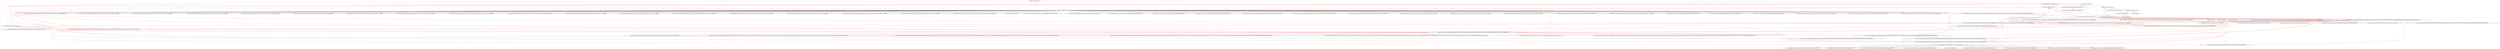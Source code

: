 strict digraph G {
ratio=compress;
"http://cdn.optimizely.com/js/177031030.js" -> "http://www.weather.com/---226:277";
"http://www.weather.com/sites/acquia-prod/files/advagg_js/js__9MbgYh_eU83wGTi6_3K11QEKiUPK1cMaZq_AJgRPc8w__EyHAh1hUCsNRzYMjZHT1L2rBCxPpAPAHT3UBJ191S-I__PZB1IfU4sb6SipDrbCSKW0ivtyz3wMQLlR9HRfudjrU.js" -> "http://www.weather.com/---226:277";
"http://www.weather.com/sites/acquia-prod/files/advagg_js/js__6Polpvu7ZTuiMOYsOJh4Ea7KW5pF_Rd2vFeky-zFYEk__kp35UCuTcyqrzHl-wNQhmA-o6OhcXRMLaR-PqHhZpO4__PZB1IfU4sb6SipDrbCSKW0ivtyz3wMQLlR9HRfudjrU.js" -> "http://www.weather.com/---226:277";
"http://www.weather.com/sites/acquia-prod/files/advagg_js/js__BqWvcHgbGhUILiCQNuPHXvJOwqaMlfVU6y0ftQ2caW8__8H8nV1oQC47HBy2xhwv1qHw8hY-5u9GpYPm92EOpPkQ__PZB1IfU4sb6SipDrbCSKW0ivtyz3wMQLlR9HRfudjrU.js" -> "http://www.weather.com/sites/acquia-prod/files/advagg_js/js__6Polpvu7ZTuiMOYsOJh4Ea7KW5pF_Rd2vFeky-zFYEk__kp35UCuTcyqrzHl-wNQhmA-o6OhcXRMLaR-PqHhZpO4__PZB1IfU4sb6SipDrbCSKW0ivtyz3wMQLlR9HRfudjrU.js";
"http://www.weather.com/sites/acquia-prod/files/advagg_js/js__EDiTHeZs70c6RSvteJs1sLpYCQRBBlN28J2mntrlq44__kxyaVurg4Fp2Y4ipa5KRHx-sbCI1h59zWOXGoFs8x4g__PZB1IfU4sb6SipDrbCSKW0ivtyz3wMQLlR9HRfudjrU.js" -> "http://www.weather.com/sites/acquia-prod/files/advagg_js/js__6Polpvu7ZTuiMOYsOJh4Ea7KW5pF_Rd2vFeky-zFYEk__kp35UCuTcyqrzHl-wNQhmA-o6OhcXRMLaR-PqHhZpO4__PZB1IfU4sb6SipDrbCSKW0ivtyz3wMQLlR9HRfudjrU.js";
"http://www.weather.com/sites/acquia-prod/files/advagg_js/js__EDiTHeZs70c6RSvteJs1sLpYCQRBBlN28J2mntrlq44__kxyaVurg4Fp2Y4ipa5KRHx-sbCI1h59zWOXGoFs8x4g__PZB1IfU4sb6SipDrbCSKW0ivtyz3wMQLlR9HRfudjrU.js" -> "http://www.weather.com/---226:277";
"http://www.weather.com/sites/acquia-prod/files/advagg_js/js__9MbgYh_eU83wGTi6_3K11QEKiUPK1cMaZq_AJgRPc8w__EyHAh1hUCsNRzYMjZHT1L2rBCxPpAPAHT3UBJ191S-I__PZB1IfU4sb6SipDrbCSKW0ivtyz3wMQLlR9HRfudjrU.js" -> "http://www.weather.com/sites/acquia-prod/files/advagg_js/js__BqWvcHgbGhUILiCQNuPHXvJOwqaMlfVU6y0ftQ2caW8__8H8nV1oQC47HBy2xhwv1qHw8hY-5u9GpYPm92EOpPkQ__PZB1IfU4sb6SipDrbCSKW0ivtyz3wMQLlR9HRfudjrU.js";
"http://www.weather.com/sites/acquia-prod/files/advagg_js/js__9MbgYh_eU83wGTi6_3K11QEKiUPK1cMaZq_AJgRPc8w__EyHAh1hUCsNRzYMjZHT1L2rBCxPpAPAHT3UBJ191S-I__PZB1IfU4sb6SipDrbCSKW0ivtyz3wMQLlR9HRfudjrU.js" -> "http://www.weather.com/sites/acquia-prod/files/advagg_js/js__EDiTHeZs70c6RSvteJs1sLpYCQRBBlN28J2mntrlq44__kxyaVurg4Fp2Y4ipa5KRHx-sbCI1h59zWOXGoFs8x4g__PZB1IfU4sb6SipDrbCSKW0ivtyz3wMQLlR9HRfudjrU.js";
"http://www.weather.com/sites/acquia-prod/files/advagg_js/js__9MbgYh_eU83wGTi6_3K11QEKiUPK1cMaZq_AJgRPc8w__EyHAh1hUCsNRzYMjZHT1L2rBCxPpAPAHT3UBJ191S-I__PZB1IfU4sb6SipDrbCSKW0ivtyz3wMQLlR9HRfudjrU.js" -> "http://www.weather.com/sites/acquia-prod/files/advagg_js/js__6Polpvu7ZTuiMOYsOJh4Ea7KW5pF_Rd2vFeky-zFYEk__kp35UCuTcyqrzHl-wNQhmA-o6OhcXRMLaR-PqHhZpO4__PZB1IfU4sb6SipDrbCSKW0ivtyz3wMQLlR9HRfudjrU.js";
"http://www.weather.com/sites/acquia-prod/files/advagg_js/js__9MbgYh_eU83wGTi6_3K11QEKiUPK1cMaZq_AJgRPc8w__EyHAh1hUCsNRzYMjZHT1L2rBCxPpAPAHT3UBJ191S-I__PZB1IfU4sb6SipDrbCSKW0ivtyz3wMQLlR9HRfudjrU.js" -> "http://www.weather.com/sites/acquia-prod/files/advagg_js/js__3hNWr-SnIKSHoSn2VnMz2JjjKcatfEtbKk2C-Z6SxBk__Vx_DMCjzSIf1VcNyt85UF49B1wuNrHBQjeWe7AOORMw__PZB1IfU4sb6SipDrbCSKW0ivtyz3wMQLlR9HRfudjrU.js";
"http://www.weather.com/---22:23" -> "http://tags.crwdcntrl.net/c/2215/cc.js?ns=_cc2215";
"http://www.weather.com/---278:end" -> "http://www.weather.com/sites/acquia-prod/files/advagg_css/css__SlEE9By-F-Ll9ijIrQb0JBI7fm_xgRwInsuZzwkHCYM__QcE9Gcua9suc_JLh-iX5cPilFSCsfedzp_1t2XdHXh8__PZB1IfU4sb6SipDrbCSKW0ivtyz3wMQLlR9HRfudjrU.css";
"http://www.weather.com/---210:225" -> "http://www.weather.com/sites/acquia-prod/files/advagg_js/js__BqWvcHgbGhUILiCQNuPHXvJOwqaMlfVU6y0ftQ2caW8__8H8nV1oQC47HBy2xhwv1qHw8hY-5u9GpYPm92EOpPkQ__PZB1IfU4sb6SipDrbCSKW0ivtyz3wMQLlR9HRfudjrU.js";
"http://www.weather.com/---278:end" -> "http://www.weather.com/sites/acquia-prod/files/advagg_js/js__4cvVkGS-qKHMHKnfpdLc3bloMlLenOrgGk2xOZQF4ko__PW80PT4NujttunqiYhCTJg0ruZF3nwpwkQX5C_fCGps__PZB1IfU4sb6SipDrbCSKW0ivtyz3wMQLlR9HRfudjrU.js";
"http://www.weather.com/---278:end" -> "http://www.weather.com/sites/acquia-prod/files/advagg_js/js__RnFGPLzjyopdjvtSLWOeqfSqsN3L_0C8BkObZYQaJpc__qLl6I6z81yNsQrvA-3ZOyI1BXJXN6CQEfQN2ZHlLoV8__PZB1IfU4sb6SipDrbCSKW0ivtyz3wMQLlR9HRfudjrU.js";
"http://www.weather.com/---278:end" -> "http://s.w-x.co/TWC_logo_100x100.gif";
"http://www.weather.com/---278:end" -> "http://www.weather.com/sites/acquia-prod/files/advagg_js/js__7hqlQPq8QebzjJ7QT0rEaqjEhij8qEev7-yGp3ytyoU__6qE86D87hkiz0MKkFOgmbSWyLBwOb2ydyZ3oZ6RFWNE__PZB1IfU4sb6SipDrbCSKW0ivtyz3wMQLlR9HRfudjrU.js";
"http://www.weather.com/---278:end" -> "http://www.weather.com/sites/acquia-prod/files/advagg_js/js__B7KPQSFdwmpub0dvhRbxLzVLR-Nhw0JbqNx7araT4Jg__QeHR0PpKAOzc29LcCMeQxjHS0TpW-Yc79KevBfaOjHw__PZB1IfU4sb6SipDrbCSKW0ivtyz3wMQLlR9HRfudjrU.js";
"http://www.weather.com/---278:end" -> "http://www.weather.com/sites/acquia-prod/files/advagg_js/js__yTgRAo94UBDEJF1JwyQOi21VYY9vX1funy5RHd2dle0__bGF7tNM9cS8QaVyPOtuoapKs0ZtJWVQkYIWcwozBkfk__PZB1IfU4sb6SipDrbCSKW0ivtyz3wMQLlR9HRfudjrU.js";
"http://www.weather.com/---278:end" -> "http://www.weather.com/sites/acquia-prod/files/advagg_js/js__GoI5CgwYaGhPz7c1qF6DCPGkQRDZrhbl4oG6vERkoPs__CSFAuXyOHvKGS7FEWjrxn7tFx_JmfmThGoYN8kSczmg__PZB1IfU4sb6SipDrbCSKW0ivtyz3wMQLlR9HRfudjrU.js";
"http://www.weather.com/sites/acquia-prod/files/advagg_js/js__EDiTHeZs70c6RSvteJs1sLpYCQRBBlN28J2mntrlq44__kxyaVurg4Fp2Y4ipa5KRHx-sbCI1h59zWOXGoFs8x4g__PZB1IfU4sb6SipDrbCSKW0ivtyz3wMQLlR9HRfudjrU.js" -> "http://rtax.criteo.com/delivery/rta/rta.js?netId=2305&cookieName=cto_weather&rnd=199508876&varName=crtg_content";
"http://www.weather.com/sites/acquia-prod/files/advagg_js/js__9MbgYh_eU83wGTi6_3K11QEKiUPK1cMaZq_AJgRPc8w__EyHAh1hUCsNRzYMjZHT1L2rBCxPpAPAHT3UBJ191S-I__PZB1IfU4sb6SipDrbCSKW0ivtyz3wMQLlR9HRfudjrU.js" -> "http://triggers1.wfxtriggers.com/js/?resp_type=kv&_=1436792506891";
"http://www.weather.com/sites/acquia-prod/files/advagg_js/js__9MbgYh_eU83wGTi6_3K11QEKiUPK1cMaZq_AJgRPc8w__EyHAh1hUCsNRzYMjZHT1L2rBCxPpAPAHT3UBJ191S-I__PZB1IfU4sb6SipDrbCSKW0ivtyz3wMQLlR9HRfudjrU.js" -> "http://ad.crwdcntrl.net/5/c=2215/pe=y/callback=jQuery18308822791769634932_1436792506793";
"http://c.amazon-adsystem.com/aax2/amzn_ads.js" -> "http://aax.amazon-adsystem.com/e/dtb/bid?src=1004&u=http%3A%2F%2Fwww.weather.com%2F&cb=132431&t=2000";
"http://www.weather.com/sites/acquia-prod/files/advagg_js/js__9MbgYh_eU83wGTi6_3K11QEKiUPK1cMaZq_AJgRPc8w__EyHAh1hUCsNRzYMjZHT1L2rBCxPpAPAHT3UBJ191S-I__PZB1IfU4sb6SipDrbCSKW0ivtyz3wMQLlR9HRfudjrU.js" -> "http://gip.imwx.com/wxdata/gip/get.js?cb=jQuery18308822791769634932_1436792506794";
"http://www.weather.com/sites/acquia-prod/files/advagg_js/js__9MbgYh_eU83wGTi6_3K11QEKiUPK1cMaZq_AJgRPc8w__EyHAh1hUCsNRzYMjZHT1L2rBCxPpAPAHT3UBJ191S-I__PZB1IfU4sb6SipDrbCSKW0ivtyz3wMQLlR9HRfudjrU.js" -> "http://ajax.googleapis.com/ajax/libs/webfont/1/webfont.js?_=1436792506917";
"http://www.weather.com/---278:end" -> "http://www.weather.com/sites/acquia-prod/files/advagg_css/css__SlEE9By-F-Ll9ijIrQb0JBI7fm_xgRwInsuZzwkHCYM__QcE9Gcua9suc_JLh-iX5cPilFSCsfedzp_1t2XdHXh8__PZB1IfU4sb6SipDrbCSKW0ivtyz3wMQLlR9HRfudjrU.css";
"http://www.weather.com/---278:end" -> "http://www.weather.com/sites/all/themes/radix/icons/wx-iconfont-global/fonts/wx-iconfont-global.woff?3";
"http://ajax.googleapis.com/ajax/libs/webfont/1/webfont.js?_=1436792506917" -> "http://fonts.googleapis.com/css?family=Open+Sans:400italic,400,300,600,700,800&subset=latin";
"http://ajax.googleapis.com/ajax/libs/webfont/1/webfont.js?_=1436792506917" -> "http://fonts.googleapis.com/css?family=Roboto+Condensed:700&subset=latin";
"http://ajax.googleapis.com/ajax/libs/webfont/1/webfont.js?_=1436792506917" -> "http://fonts.gstatic.com/s/opensans/v10/cJZKeOuBrn4kERxqtaUH3VtXRa8TVwTICgirnJhmVJw.woff2";
"http://ajax.googleapis.com/ajax/libs/webfont/1/webfont.js?_=1436792506917" -> "http://fonts.gstatic.com/s/opensans/v10/MTP_ySUJH_bn48VBG8sNSugdm0LZdjqr5-oayXSOefg.woff2";
"http://ajax.googleapis.com/ajax/libs/webfont/1/webfont.js?_=1436792506917" -> "http://s.w-x.co/sprite_foot_300x72.png";
"http://ajax.googleapis.com/ajax/libs/webfont/1/webfont.js?_=1436792506917" -> "http://fonts.gstatic.com/s/opensans/v10/k3k702ZOKiLJc3WVjuplzOgdm0LZdjqr5-oayXSOefg.woff2";
"http://ajax.googleapis.com/ajax/libs/webfont/1/webfont.js?_=1436792506917" -> "http://fonts.gstatic.com/s/opensans/v10/EInbV5DfGHOiMmvb1Xr-hugdm0LZdjqr5-oayXSOefg.woff2";
"http://ajax.googleapis.com/ajax/libs/webfont/1/webfont.js?_=1436792506917" -> "http://fonts.gstatic.com/s/opensans/v10/DXI1ORHCpsQm3Vp6mXoaTegdm0LZdjqr5-oayXSOefg.woff2";
"http://ajax.googleapis.com/ajax/libs/webfont/1/webfont.js?_=1436792506917" -> "http://fonts.gstatic.com/s/opensans/v10/xjAJXh38I15wypJXxuGMBo4P5ICox8Kq3LLUNMylGO4.woff2";
"http://www.weather.com/sites/acquia-prod/files/advagg_js/js__9MbgYh_eU83wGTi6_3K11QEKiUPK1cMaZq_AJgRPc8w__EyHAh1hUCsNRzYMjZHT1L2rBCxPpAPAHT3UBJ191S-I__PZB1IfU4sb6SipDrbCSKW0ivtyz3wMQLlR9HRfudjrU.js" -> "http://fonts.gstatic.com/s/robotocondensed/v13/b9QBgL0iMZfDSpmcXcE8nHm2hrkyco9jQ3NKMXpgOBg.woff2";
"http://www.weather.com/sites/acquia-prod/files/advagg_js/js__9MbgYh_eU83wGTi6_3K11QEKiUPK1cMaZq_AJgRPc8w__EyHAh1hUCsNRzYMjZHT1L2rBCxPpAPAHT3UBJ191S-I__PZB1IfU4sb6SipDrbCSKW0ivtyz3wMQLlR9HRfudjrU.js" -> "http://i.imwx.com/images/maps/truvu/map_specnewsdct-113_ltst_4namus_enus_1280x720.jpg";
"http://www.weather.com/---278:end" -> "http://fonts.gstatic.com/s/opensans/v10/k3k702ZOKiLJc3WVjuplzHhCUOGz7vYGh680lGh-uXM.woff";
"http://www.weather.com/---278:end" -> "http://fonts.gstatic.com/s/opensans/v10/MTP_ySUJH_bn48VBG8sNSnhCUOGz7vYGh680lGh-uXM.woff";
"http://www.weather.com/---278:end" -> "http://fonts.gstatic.com/s/opensans/v10/xjAJXh38I15wypJXxuGMBobN6UDyHWBl620a-IRfuBk.woff";
"http://www.weather.com/---278:end" -> "http://fonts.gstatic.com/s/robotocondensed/v13/b9QBgL0iMZfDSpmcXcE8nCSLrGe-fkSRw2DeVgOoWcQ.woff";
"http://www.weather.com/sites/acquia-prod/files/advagg_js/js__7hqlQPq8QebzjJ7QT0rEaqjEhij8qEev7-yGp3ytyoU__6qE86D87hkiz0MKkFOgmbSWyLBwOb2ydyZ3oZ6RFWNE__PZB1IfU4sb6SipDrbCSKW0ivtyz3wMQLlR9HRfudjrU.js" -> "http://dsx.weather.com/cms/a/(c7c64cc8-ab79-4a98-8b97-f9e802b5e3ad;6e1f47a5-edee-4fcc-8baf-14889faf8c67;c6eb58a8-d882-4d99-b473-9afe7ed510ce;2a38b52c-3809-4095-88b9-c2ba57fed8f6;a263fcd2-224b-4968-8371-bd28e674e644;d222ac30-e592-45a2-8eac-24785796aff1;a3533f5f-9315-48d5-9c58-dd6b8e7cc872;c71f5f4b-4f5d-4110-8cb1-40a3f7d11e43;b96960f8-7f36-4da3-b22b-63ab0a369652;331fe958-8bb9-4f3f-8c4e-90f5090edfc4)?api=7bb1c920-7027-4289-9c96-ae5e263980bc&jsonp=angular.callbacks._0";
"http://www.weather.com/sites/acquia-prod/files/advagg_js/js__7hqlQPq8QebzjJ7QT0rEaqjEhij8qEev7-yGp3ytyoU__6qE86D87hkiz0MKkFOgmbSWyLBwOb2ydyZ3oZ6RFWNE__PZB1IfU4sb6SipDrbCSKW0ivtyz3wMQLlR9HRfudjrU.js" -> "http://dsx.weather.com/cms/a/(c1799625-48d3-4167-bec4-617f4f62c54c;fa433503-fe0a-48c2-b34f-4d166fff851e;99cde1a0-a1a3-4816-9e0b-9ce10110750e;26c52d52-b2d5-4333-819a-561669051d9e;ee98a573-186e-42d6-952c-8ba78ed3f284;b14cfcf8-383f-49fb-8a50-95d80df558ef;fc4c05a4-cba3-43c2-814d-486a1fe999a1;da3b3659-b5e0-49ce-b516-306db81033a3;8e6677fe-0475-4657-8525-e780c4e7c7e7;39469304-aa3b-4d20-808e-2e326ab1e09a)?api=7bb1c920-7027-4289-9c96-ae5e263980bc&jsonp=angular.callbacks._1";
"http://www.weather.com/---278:end" -> "http://dsx.weather.com//util/image/v/0228sparta.JPG?v=at&w=160&h=90&api=7db9fe61-7414-47b5-9871-e17d87b8b6a0";
"http://www.weather.com/---278:end" -> "http://dsx.weather.com//util/image/w/SPARTA_SETUP2.jpg?v=at&w=160&h=90&api=7db9fe61-7414-47b5-9871-e17d87b8b6a0";
"http://www.weather.com/---278:end" -> "http://dsx.weather.com//util/image/v/0228thor_1.JPG?v=at&w=160&h=90&api=7db9fe61-7414-47b5-9871-e17d87b8b6a0";
"http://www.weather.com/---278:end" -> "http://dsx.weather.com//util/image/v/statue.jpg?v=at&w=160&h=90&api=7db9fe61-7414-47b5-9871-e17d87b8b6a0";
"http://www.weather.com/---278:end" -> "http://dsx.weather.com//util/image/w/dct_next_sat_prim.jpg?v=at&w=160&h=90&api=7db9fe61-7414-47b5-9871-e17d87b8b6a0";
"http://www.weather.com/---278:end" -> "http://dsx.weather.com//util/image/v/D-1224130.jpg?v=at&w=160&h=90&api=7db9fe61-7414-47b5-9871-e17d87b8b6a0";
"http://www.weather.com/---278:end" -> "http://dsx.weather.com//util/image/v/D-1222702.jpg?v=at&w=160&h=90&api=7db9fe61-7414-47b5-9871-e17d87b8b6a0";
"http://www.weather.com/---278:end" -> "http://dsx.weather.com//util/image/w/026twclakeeffectsnowday2_1.jpg?v=at&w=160&h=90&api=7db9fe61-7414-47b5-9871-e17d87b8b6a0";
"http://www.weather.com/---278:end" -> "http://fonts.gstatic.com/s/opensans/v10/DXI1ORHCpsQm3Vp6mXoaTXhCUOGz7vYGh680lGh-uXM.woff";
"http://www.weather.com/---278:end" -> "http://fonts.gstatic.com/s/opensans/v10/EInbV5DfGHOiMmvb1Xr-hnhCUOGz7vYGh680lGh-uXM.woff";
"http://www.weather.com/---278:end" -> "http://fonts.gstatic.com/s/opensans/v10/cJZKeOuBrn4kERxqtaUH3T8E0i7KZn-EPnyo3HZu7kw.woff";
"http://www.weather.com/foresee/foresee-trigger.js?v=1142014" -> "http://www.weather.com/foresee/foresee-surveydef.js?build=4";
"http://www.weather.com/---278:end" -> "http://dsx.weather.com/util/image/w/thor-graphic.jpg?v=at&w=320&h=180&api=7bb1c920-7027-4289-9c96-ae5e263980bc";
"http://www.weather.com/---278:end" -> "http://dsx.weather.com/util/image/w/Drmmmaaa.jpg?v=at&w=320&h=180&api=7bb1c920-7027-4289-9c96-ae5e263980bc";
"http://www.weather.com/---278:end" -> "http://dsx.weather.com/util/image/w/SlurpeeWavess.jpg?v=at&w=320&h=180&api=7bb1c920-7027-4289-9c96-ae5e263980bc";
"http://www.weather.com/---278:end" -> "http://dsx.weather.com/util/image/w/MoonVenusMars1.jpg?v=at&w=320&h=180&api=7bb1c920-7027-4289-9c96-ae5e263980bc";
"http://www.weather.com/---278:end" -> "http://dsx.weather.com/util/image/w/BestBeachBoom.jpg?v=at&w=320&h=180&api=7bb1c920-7027-4289-9c96-ae5e263980bc";
"http://www.weather.com/---278:end" -> "http://dsx.weather.com/util/image/w/RecordBoooks.jpg?v=at&w=320&h=180&api=7bb1c920-7027-4289-9c96-ae5e263980bc";
"http://www.weather.com/---278:end" -> "http://dsx.weather.com//util/image/w/AP599782393643_1.jpg?v=at&w=320&h=180&api=7db9fe61-7414-47b5-9871-e17d87b8b6a0";
"http://www.weather.com/---278:end" -> "http://dsx.weather.com/util/image/w/storm226.jpg?v=at&w=320&h=180&api=7bb1c920-7027-4289-9c96-ae5e263980bc";
"http://www.weather.com/---278:end" -> "http://dsx.weather.com/util/image/w/w15-idaho-falls.jpg?v=at&w=320&h=180&api=7bb1c920-7027-4289-9c96-ae5e263980bc";
"http://www.weather.com/---278:end" -> "http://dsx.weather.com//util/image/w/cle2.jpg?v=at&w=650&h=366&api=7db9fe61-7414-47b5-9871-e17d87b8b6a0";
"http://www.weather.com/---278:end" -> "http://dsx.weather.com/util/image/w/462664440_0.jpg?v=at&w=320&h=180&api=7bb1c920-7027-4289-9c96-ae5e263980bc";
"http://www.weather.com/---278:end" -> "http://dsx.weather.com/util/image/w/320x180_severe_alerts_map.jpg?v=at&w=320&h=180&api=7bb1c920-7027-4289-9c96-ae5e263980bc";
"http://www.weather.com/---278:end" -> "http://dsx.weather.com/util/image/w/320x180_interactive_map.jpg?v=at&w=320&h=180&api=7bb1c920-7027-4289-9c96-ae5e263980bc";
"http://www.weather.com/---278:end" -> "http://dsx.weather.com//util/image/w/SPARTA_SETUP2.jpg?v=at&w=320&h=180&api=7db9fe61-7414-47b5-9871-e17d87b8b6a0";
"http://www.weather.com/---278:end" -> "http://dsx.weather.com//util/image/w/coldsetup.png?v=at&w=320&h=180&api=7db9fe61-7414-47b5-9871-e17d87b8b6a0";
"http://www.weather.com/---278:end" -> "http://dsx.weather.com//util/image/w/treehotel_mirrorcube1_0.jpg?v=at&w=485&h=273&api=7db9fe61-7414-47b5-9871-e17d87b8b6a0";
"http://www.weather.com/---278:end" -> "http://dsx.weather.com//util/image/w/044twcchrisburkard_2.jpg?v=at&w=320&h=180&api=7db9fe61-7414-47b5-9871-e17d87b8b6a0";
"http://www.weather.com/---278:end" -> "http://dsx.weather.com//util/image/w/25ewg-foods-2015.JPG?v=at&w=320&h=180&api=7db9fe61-7414-47b5-9871-e17d87b8b6a0";
"http://www.weather.com/---278:end" -> "http://dsx.weather.com//util/image/w/026twclakeeffectsnowday2_1.jpg?v=at&w=320&h=180&api=7db9fe61-7414-47b5-9871-e17d87b8b6a0";
"http://www.weather.com/---278:end" -> "http://dsx.weather.com//util/image/w/KuaBay_0.jpg?v=at&w=320&h=180&api=7db9fe61-7414-47b5-9871-e17d87b8b6a0";
"http://www.weather.com/---278:end" -> "http://dsx.weather.com/util/image/w/006twcchrisburkard_1.jpg?v=at&w=320&h=180&api=7bb1c920-7027-4289-9c96-ae5e263980bc";
"http://www.weather.com/---0:8" -> "http://www.weather.com/---9:21"[color=red];
"http://www.weather.com/---9:21" -> "http://www.weather.com/---22:23"[color=red];
"http://www.weather.com/---22:23" -> "http://www.weather.com/---24:200"[color=red];
"http://www.weather.com/---24:200" -> "http://www.weather.com/---201:209"[color=red];
"http://www.weather.com/---201:209" -> "http://www.weather.com/---210:225"[color=red];
"http://www.weather.com/---210:225" -> "http://www.weather.com/---226:277"[color=red];
"http://www.weather.com/---226:277" -> "http://www.weather.com/---278:end"[color=red];
"http://www.weather.com/---22:23" -> "http://www.weather.com/apple-touch-icon.png"[color=red];
"http://tags.crwdcntrl.net/c/2215/cc.js?ns=_cc2215" -> "http://www.weather.com/sites/acquia-prod/files/advagg_js/js__9MbgYh_eU83wGTi6_3K11QEKiUPK1cMaZq_AJgRPc8w__EyHAh1hUCsNRzYMjZHT1L2rBCxPpAPAHT3UBJ191S-I__PZB1IfU4sb6SipDrbCSKW0ivtyz3wMQLlR9HRfudjrU.js"[color=red];
"http://www.weather.com/---24:200" -> "http://m.weather.com/"[color=red];
"http://www.weather.com/---201:209" -> "http://www.weather.com"[color=red];
"http://www.weather.com/---210:225" -> "http://uk.weather.com"[color=red];
"http://www.weather.com/---210:225" -> "http://in.weather.com"[color=red];
"http://www.weather.com/---210:225" -> "http://espanol.weather.com"[color=red];
"http://www.weather.com/---210:225" -> "http://www.weather.com/sites/acquia-prod/files/advagg_css/css__b2ApNmzhoeYbI6tt4TiacrnsEo6pOjMsuaFYyqoAiks__s3gktIkVtCBJsEaDEWrnNkZ_o-e6dWqFjlwLsGgM-xQ__PZB1IfU4sb6SipDrbCSKW0ivtyz3wMQLlR9HRfudjrU.css"[color=red];
"http://www.weather.com/sites/acquia-prod/files/advagg_css/css__b2ApNmzhoeYbI6tt4TiacrnsEo6pOjMsuaFYyqoAiks__s3gktIkVtCBJsEaDEWrnNkZ_o-e6dWqFjlwLsGgM-xQ__PZB1IfU4sb6SipDrbCSKW0ivtyz3wMQLlR9HRfudjrU.css" -> "http://www.weather.com/---210:225"[color=red];
"http://www.weather.com/---210:225" -> "http://www.weather.com/sites/acquia-prod/files/advagg_css/css__yPB3eKrT_JwrT1HLlN4rABQ86JyfdbWRlYnzV9D7yDs__FDH0S9kAP8Ah9VZK9tLdsgBieWmHWqpsDcLrPEG68J0__PZB1IfU4sb6SipDrbCSKW0ivtyz3wMQLlR9HRfudjrU.css"[color=red];
"http://www.weather.com/sites/acquia-prod/files/advagg_css/css__yPB3eKrT_JwrT1HLlN4rABQ86JyfdbWRlYnzV9D7yDs__FDH0S9kAP8Ah9VZK9tLdsgBieWmHWqpsDcLrPEG68J0__PZB1IfU4sb6SipDrbCSKW0ivtyz3wMQLlR9HRfudjrU.css" -> "http://www.weather.com/---210:225"[color=red];
"http://www.weather.com/---210:225" -> "http://www.weather.com/sites/acquia-prod/files/advagg_css/css__XpSlUMnTHo-OnbwOhjQQKzzM29k7lcoAYdcRQkchYGA__cfd8-4OPa-oygOmKX6yK2yk5mA8MSOgDgad-Mav6us4__PZB1IfU4sb6SipDrbCSKW0ivtyz3wMQLlR9HRfudjrU.css"[color=red];
"http://www.weather.com/sites/acquia-prod/files/advagg_css/css__XpSlUMnTHo-OnbwOhjQQKzzM29k7lcoAYdcRQkchYGA__cfd8-4OPa-oygOmKX6yK2yk5mA8MSOgDgad-Mav6us4__PZB1IfU4sb6SipDrbCSKW0ivtyz3wMQLlR9HRfudjrU.css" -> "http://www.weather.com/---210:225"[color=red];
"http://www.weather.com/---278:end" -> "http://www.weather.com/sites/acquia-prod/files/advagg_css/css__SlEE9By-F-Ll9ijIrQb0JBI7fm_xgRwInsuZzwkHCYM__QcE9Gcua9suc_JLh-iX5cPilFSCsfedzp_1t2XdHXh8__PZB1IfU4sb6SipDrbCSKW0ivtyz3wMQLlR9HRfudjrU.css"[color=red];
"http://www.weather.com/sites/acquia-prod/files/advagg_css/css__SlEE9By-F-Ll9ijIrQb0JBI7fm_xgRwInsuZzwkHCYM__QcE9Gcua9suc_JLh-iX5cPilFSCsfedzp_1t2XdHXh8__PZB1IfU4sb6SipDrbCSKW0ivtyz3wMQLlR9HRfudjrU.css" -> "http://www.weather.com/---210:225"[color=red];
"http://www.weather.com/---210:225" -> "http://www.weather.com/sites/acquia-prod/files/advagg_js/js__9MbgYh_eU83wGTi6_3K11QEKiUPK1cMaZq_AJgRPc8w__EyHAh1hUCsNRzYMjZHT1L2rBCxPpAPAHT3UBJ191S-I__PZB1IfU4sb6SipDrbCSKW0ivtyz3wMQLlR9HRfudjrU.js"[color=red];
"http://www.weather.com/sites/acquia-prod/files/advagg_js/js__9MbgYh_eU83wGTi6_3K11QEKiUPK1cMaZq_AJgRPc8w__EyHAh1hUCsNRzYMjZHT1L2rBCxPpAPAHT3UBJ191S-I__PZB1IfU4sb6SipDrbCSKW0ivtyz3wMQLlR9HRfudjrU.js" -> "http://cdn.optimizely.com/js/177031030.js"[color=red];
"http://www.weather.com/sites/acquia-prod/files/advagg_js/js__9MbgYh_eU83wGTi6_3K11QEKiUPK1cMaZq_AJgRPc8w__EyHAh1hUCsNRzYMjZHT1L2rBCxPpAPAHT3UBJ191S-I__PZB1IfU4sb6SipDrbCSKW0ivtyz3wMQLlR9HRfudjrU.js" -> "http://www.weather.com/sites/acquia-prod/files/advagg_js/js__EDiTHeZs70c6RSvteJs1sLpYCQRBBlN28J2mntrlq44__kxyaVurg4Fp2Y4ipa5KRHx-sbCI1h59zWOXGoFs8x4g__PZB1IfU4sb6SipDrbCSKW0ivtyz3wMQLlR9HRfudjrU.js"[color=red];
"http://www.weather.com/sites/acquia-prod/files/advagg_js/js__9MbgYh_eU83wGTi6_3K11QEKiUPK1cMaZq_AJgRPc8w__EyHAh1hUCsNRzYMjZHT1L2rBCxPpAPAHT3UBJ191S-I__PZB1IfU4sb6SipDrbCSKW0ivtyz3wMQLlR9HRfudjrU.js" -> "http://www.weather.com/sites/acquia-prod/files/advagg_js/js__BqWvcHgbGhUILiCQNuPHXvJOwqaMlfVU6y0ftQ2caW8__8H8nV1oQC47HBy2xhwv1qHw8hY-5u9GpYPm92EOpPkQ__PZB1IfU4sb6SipDrbCSKW0ivtyz3wMQLlR9HRfudjrU.js"[color=red];
"http://cdn.optimizely.com/js/177031030.js" -> "http://www.weather.com/sites/acquia-prod/files/advagg_js/js__EDiTHeZs70c6RSvteJs1sLpYCQRBBlN28J2mntrlq44__kxyaVurg4Fp2Y4ipa5KRHx-sbCI1h59zWOXGoFs8x4g__PZB1IfU4sb6SipDrbCSKW0ivtyz3wMQLlR9HRfudjrU.js"[color=red];
"http://www.weather.com/---210:225" -> "http://cdn.optimizely.com/js/177031030.js"[color=red];
"http://cdn.optimizely.com/js/177031030.js" -> "http://c.amazon-adsystem.com/aax2/amzn_ads.js"[color=red];
"http://cdn.optimizely.com/js/177031030.js" -> "http://www.weather.com/sites/acquia-prod/files/advagg_js/js__7hqlQPq8QebzjJ7QT0rEaqjEhij8qEev7-yGp3ytyoU__6qE86D87hkiz0MKkFOgmbSWyLBwOb2ydyZ3oZ6RFWNE__PZB1IfU4sb6SipDrbCSKW0ivtyz3wMQLlR9HRfudjrU.js"[color=red];
"http://cdn.optimizely.com/js/177031030.js" -> "http://www.weather.com/foresee/foresee-trigger.js?v=1142014"[color=red];
"http://www.weather.com/---0:8" -> "http://www.weather.com/sites/acquia-prod/files/advagg_js/js__EDiTHeZs70c6RSvteJs1sLpYCQRBBlN28J2mntrlq44__kxyaVurg4Fp2Y4ipa5KRHx-sbCI1h59zWOXGoFs8x4g__PZB1IfU4sb6SipDrbCSKW0ivtyz3wMQLlR9HRfudjrU.js"[color=red];
"http://www.weather.com/sites/acquia-prod/files/advagg_js/js__EDiTHeZs70c6RSvteJs1sLpYCQRBBlN28J2mntrlq44__kxyaVurg4Fp2Y4ipa5KRHx-sbCI1h59zWOXGoFs8x4g__PZB1IfU4sb6SipDrbCSKW0ivtyz3wMQLlR9HRfudjrU.js" -> "http://c.amazon-adsystem.com/aax2/amzn_ads.js"[color=red];
"http://c.amazon-adsystem.com/aax2/amzn_ads.js" -> "http://www.weather.com/sites/acquia-prod/files/advagg_js/js__RnFGPLzjyopdjvtSLWOeqfSqsN3L_0C8BkObZYQaJpc__qLl6I6z81yNsQrvA-3ZOyI1BXJXN6CQEfQN2ZHlLoV8__PZB1IfU4sb6SipDrbCSKW0ivtyz3wMQLlR9HRfudjrU.js"[color=red];
"http://c.amazon-adsystem.com/aax2/amzn_ads.js" -> "http://www.weather.com/sites/acquia-prod/files/advagg_js/js__7hqlQPq8QebzjJ7QT0rEaqjEhij8qEev7-yGp3ytyoU__6qE86D87hkiz0MKkFOgmbSWyLBwOb2ydyZ3oZ6RFWNE__PZB1IfU4sb6SipDrbCSKW0ivtyz3wMQLlR9HRfudjrU.js"[color=red];
"http://www.weather.com/---226:277" -> "http://c.amazon-adsystem.com/aax2/amzn_ads.js"[color=red];
"http://c.amazon-adsystem.com/aax2/amzn_ads.js" -> "http://www.weather.com/sites/acquia-prod/files/advagg_js/js__yTgRAo94UBDEJF1JwyQOi21VYY9vX1funy5RHd2dle0__bGF7tNM9cS8QaVyPOtuoapKs0ZtJWVQkYIWcwozBkfk__PZB1IfU4sb6SipDrbCSKW0ivtyz3wMQLlR9HRfudjrU.js"[color=red];
"http://cdn.optimizely.com/js/177031030.js" -> "http://www.weather.com/sites/acquia-prod/files/advagg_js/js__RnFGPLzjyopdjvtSLWOeqfSqsN3L_0C8BkObZYQaJpc__qLl6I6z81yNsQrvA-3ZOyI1BXJXN6CQEfQN2ZHlLoV8__PZB1IfU4sb6SipDrbCSKW0ivtyz3wMQLlR9HRfudjrU.js"[color=red];
"http://www.weather.com/sites/acquia-prod/files/advagg_js/js__RnFGPLzjyopdjvtSLWOeqfSqsN3L_0C8BkObZYQaJpc__qLl6I6z81yNsQrvA-3ZOyI1BXJXN6CQEfQN2ZHlLoV8__PZB1IfU4sb6SipDrbCSKW0ivtyz3wMQLlR9HRfudjrU.js" -> "http://www.weather.com/sites/acquia-prod/files/advagg_js/js__7hqlQPq8QebzjJ7QT0rEaqjEhij8qEev7-yGp3ytyoU__6qE86D87hkiz0MKkFOgmbSWyLBwOb2ydyZ3oZ6RFWNE__PZB1IfU4sb6SipDrbCSKW0ivtyz3wMQLlR9HRfudjrU.js"[color=red];
"http://www.weather.com/---278:end" -> "http://www.weather.com/sites/acquia-prod/files/advagg_js/js__RnFGPLzjyopdjvtSLWOeqfSqsN3L_0C8BkObZYQaJpc__qLl6I6z81yNsQrvA-3ZOyI1BXJXN6CQEfQN2ZHlLoV8__PZB1IfU4sb6SipDrbCSKW0ivtyz3wMQLlR9HRfudjrU.js"[color=red];
"http://www.weather.com/sites/acquia-prod/files/advagg_js/js__EDiTHeZs70c6RSvteJs1sLpYCQRBBlN28J2mntrlq44__kxyaVurg4Fp2Y4ipa5KRHx-sbCI1h59zWOXGoFs8x4g__PZB1IfU4sb6SipDrbCSKW0ivtyz3wMQLlR9HRfudjrU.js" -> "http://www.weather.com/sites/acquia-prod/files/advagg_js/js__7hqlQPq8QebzjJ7QT0rEaqjEhij8qEev7-yGp3ytyoU__6qE86D87hkiz0MKkFOgmbSWyLBwOb2ydyZ3oZ6RFWNE__PZB1IfU4sb6SipDrbCSKW0ivtyz3wMQLlR9HRfudjrU.js"[color=red];
"http://www.weather.com/sites/acquia-prod/files/advagg_js/js__7hqlQPq8QebzjJ7QT0rEaqjEhij8qEev7-yGp3ytyoU__6qE86D87hkiz0MKkFOgmbSWyLBwOb2ydyZ3oZ6RFWNE__PZB1IfU4sb6SipDrbCSKW0ivtyz3wMQLlR9HRfudjrU.js" -> "http://www.weather.com/sites/acquia-prod/files/advagg_js/js__yTgRAo94UBDEJF1JwyQOi21VYY9vX1funy5RHd2dle0__bGF7tNM9cS8QaVyPOtuoapKs0ZtJWVQkYIWcwozBkfk__PZB1IfU4sb6SipDrbCSKW0ivtyz3wMQLlR9HRfudjrU.js"[color=red];
"http://www.weather.com/sites/acquia-prod/files/advagg_js/js__9MbgYh_eU83wGTi6_3K11QEKiUPK1cMaZq_AJgRPc8w__EyHAh1hUCsNRzYMjZHT1L2rBCxPpAPAHT3UBJ191S-I__PZB1IfU4sb6SipDrbCSKW0ivtyz3wMQLlR9HRfudjrU.js" -> "http://www.weather.com/sites/acquia-prod/files/advagg_js/js__7hqlQPq8QebzjJ7QT0rEaqjEhij8qEev7-yGp3ytyoU__6qE86D87hkiz0MKkFOgmbSWyLBwOb2ydyZ3oZ6RFWNE__PZB1IfU4sb6SipDrbCSKW0ivtyz3wMQLlR9HRfudjrU.js"[color=red];
"http://www.weather.com/---278:end" -> "http://www.weather.com/sites/acquia-prod/files/advagg_js/js__7hqlQPq8QebzjJ7QT0rEaqjEhij8qEev7-yGp3ytyoU__6qE86D87hkiz0MKkFOgmbSWyLBwOb2ydyZ3oZ6RFWNE__PZB1IfU4sb6SipDrbCSKW0ivtyz3wMQLlR9HRfudjrU.js"[color=red];
"http://www.weather.com/---278:end" -> "http://www.weather.com/sites/acquia-prod/files/advagg_js/js__yTgRAo94UBDEJF1JwyQOi21VYY9vX1funy5RHd2dle0__bGF7tNM9cS8QaVyPOtuoapKs0ZtJWVQkYIWcwozBkfk__PZB1IfU4sb6SipDrbCSKW0ivtyz3wMQLlR9HRfudjrU.js"[color=red];
"http://www.weather.com/sites/acquia-prod/files/advagg_js/js__EDiTHeZs70c6RSvteJs1sLpYCQRBBlN28J2mntrlq44__kxyaVurg4Fp2Y4ipa5KRHx-sbCI1h59zWOXGoFs8x4g__PZB1IfU4sb6SipDrbCSKW0ivtyz3wMQLlR9HRfudjrU.js" -> "http://www.weather.com/sites/acquia-prod/files/advagg_js/js__RnFGPLzjyopdjvtSLWOeqfSqsN3L_0C8BkObZYQaJpc__qLl6I6z81yNsQrvA-3ZOyI1BXJXN6CQEfQN2ZHlLoV8__PZB1IfU4sb6SipDrbCSKW0ivtyz3wMQLlR9HRfudjrU.js"[color=red];
"http://www.weather.com/sites/acquia-prod/files/advagg_css/css__b2ApNmzhoeYbI6tt4TiacrnsEo6pOjMsuaFYyqoAiks__s3gktIkVtCBJsEaDEWrnNkZ_o-e6dWqFjlwLsGgM-xQ__PZB1IfU4sb6SipDrbCSKW0ivtyz3wMQLlR9HRfudjrU.css" -> "http://www.weather.com/---210:225"[color=red];
"http://www.weather.com/sites/acquia-prod/files/advagg_css/css__b2ApNmzhoeYbI6tt4TiacrnsEo6pOjMsuaFYyqoAiks__s3gktIkVtCBJsEaDEWrnNkZ_o-e6dWqFjlwLsGgM-xQ__PZB1IfU4sb6SipDrbCSKW0ivtyz3wMQLlR9HRfudjrU.css" -> "http://www.weather.com/---210:225"[color=red];
"http://www.weather.com/sites/acquia-prod/files/advagg_css/css__b2ApNmzhoeYbI6tt4TiacrnsEo6pOjMsuaFYyqoAiks__s3gktIkVtCBJsEaDEWrnNkZ_o-e6dWqFjlwLsGgM-xQ__PZB1IfU4sb6SipDrbCSKW0ivtyz3wMQLlR9HRfudjrU.css" -> "http://www.weather.com/---210:225"[color=red];
"http://www.weather.com/sites/acquia-prod/files/advagg_css/css__yPB3eKrT_JwrT1HLlN4rABQ86JyfdbWRlYnzV9D7yDs__FDH0S9kAP8Ah9VZK9tLdsgBieWmHWqpsDcLrPEG68J0__PZB1IfU4sb6SipDrbCSKW0ivtyz3wMQLlR9HRfudjrU.css" -> "http://www.weather.com/---210:225"[color=red];
"http://www.weather.com/sites/acquia-prod/files/advagg_css/css__yPB3eKrT_JwrT1HLlN4rABQ86JyfdbWRlYnzV9D7yDs__FDH0S9kAP8Ah9VZK9tLdsgBieWmHWqpsDcLrPEG68J0__PZB1IfU4sb6SipDrbCSKW0ivtyz3wMQLlR9HRfudjrU.css" -> "http://www.weather.com/---210:225"[color=red];
"http://www.weather.com/sites/acquia-prod/files/advagg_css/css__yPB3eKrT_JwrT1HLlN4rABQ86JyfdbWRlYnzV9D7yDs__FDH0S9kAP8Ah9VZK9tLdsgBieWmHWqpsDcLrPEG68J0__PZB1IfU4sb6SipDrbCSKW0ivtyz3wMQLlR9HRfudjrU.css" -> "http://www.weather.com/---210:225"[color=red];
"http://www.weather.com/sites/acquia-prod/files/advagg_css/css__XpSlUMnTHo-OnbwOhjQQKzzM29k7lcoAYdcRQkchYGA__cfd8-4OPa-oygOmKX6yK2yk5mA8MSOgDgad-Mav6us4__PZB1IfU4sb6SipDrbCSKW0ivtyz3wMQLlR9HRfudjrU.css" -> "http://www.weather.com/---210:225"[color=red];
"http://www.weather.com/sites/acquia-prod/files/advagg_css/css__XpSlUMnTHo-OnbwOhjQQKzzM29k7lcoAYdcRQkchYGA__cfd8-4OPa-oygOmKX6yK2yk5mA8MSOgDgad-Mav6us4__PZB1IfU4sb6SipDrbCSKW0ivtyz3wMQLlR9HRfudjrU.css" -> "http://www.weather.com/---210:225"[color=red];
"http://www.weather.com/sites/acquia-prod/files/advagg_css/css__XpSlUMnTHo-OnbwOhjQQKzzM29k7lcoAYdcRQkchYGA__cfd8-4OPa-oygOmKX6yK2yk5mA8MSOgDgad-Mav6us4__PZB1IfU4sb6SipDrbCSKW0ivtyz3wMQLlR9HRfudjrU.css" -> "http://www.weather.com/---210:225"[color=red];
"http://www.weather.com/sites/acquia-prod/files/advagg_js/js__9MbgYh_eU83wGTi6_3K11QEKiUPK1cMaZq_AJgRPc8w__EyHAh1hUCsNRzYMjZHT1L2rBCxPpAPAHT3UBJ191S-I__PZB1IfU4sb6SipDrbCSKW0ivtyz3wMQLlR9HRfudjrU.js" -> "http://www.weather.com/sites/acquia-prod/files/advagg_js/js__BqWvcHgbGhUILiCQNuPHXvJOwqaMlfVU6y0ftQ2caW8__8H8nV1oQC47HBy2xhwv1qHw8hY-5u9GpYPm92EOpPkQ__PZB1IfU4sb6SipDrbCSKW0ivtyz3wMQLlR9HRfudjrU.js"[color=red];
"http://www.weather.com/sites/acquia-prod/files/advagg_js/js__BqWvcHgbGhUILiCQNuPHXvJOwqaMlfVU6y0ftQ2caW8__8H8nV1oQC47HBy2xhwv1qHw8hY-5u9GpYPm92EOpPkQ__PZB1IfU4sb6SipDrbCSKW0ivtyz3wMQLlR9HRfudjrU.js" -> "http://cdn.optimizely.com/js/177031030.js"[color=red];
"http://www.weather.com/sites/acquia-prod/files/advagg_js/js__9MbgYh_eU83wGTi6_3K11QEKiUPK1cMaZq_AJgRPc8w__EyHAh1hUCsNRzYMjZHT1L2rBCxPpAPAHT3UBJ191S-I__PZB1IfU4sb6SipDrbCSKW0ivtyz3wMQLlR9HRfudjrU.js" -> "http://cdn.optimizely.com/js/177031030.js"[color=red];
"http://www.weather.com/sites/acquia-prod/files/advagg_js/js__9MbgYh_eU83wGTi6_3K11QEKiUPK1cMaZq_AJgRPc8w__EyHAh1hUCsNRzYMjZHT1L2rBCxPpAPAHT3UBJ191S-I__PZB1IfU4sb6SipDrbCSKW0ivtyz3wMQLlR9HRfudjrU.js" -> "http://www.weather.com/sites/acquia-prod/files/advagg_js/js__EDiTHeZs70c6RSvteJs1sLpYCQRBBlN28J2mntrlq44__kxyaVurg4Fp2Y4ipa5KRHx-sbCI1h59zWOXGoFs8x4g__PZB1IfU4sb6SipDrbCSKW0ivtyz3wMQLlR9HRfudjrU.js"[color=red];
"http://www.weather.com/sites/acquia-prod/files/advagg_js/js__EDiTHeZs70c6RSvteJs1sLpYCQRBBlN28J2mntrlq44__kxyaVurg4Fp2Y4ipa5KRHx-sbCI1h59zWOXGoFs8x4g__PZB1IfU4sb6SipDrbCSKW0ivtyz3wMQLlR9HRfudjrU.js" -> "http://c.amazon-adsystem.com/aax2/amzn_ads.js"[color=red];
"http://www.weather.com/sites/acquia-prod/files/advagg_js/js__EDiTHeZs70c6RSvteJs1sLpYCQRBBlN28J2mntrlq44__kxyaVurg4Fp2Y4ipa5KRHx-sbCI1h59zWOXGoFs8x4g__PZB1IfU4sb6SipDrbCSKW0ivtyz3wMQLlR9HRfudjrU.js" -> "http://www.weather.com/sites/acquia-prod/files/advagg_js/js__6Polpvu7ZTuiMOYsOJh4Ea7KW5pF_Rd2vFeky-zFYEk__kp35UCuTcyqrzHl-wNQhmA-o6OhcXRMLaR-PqHhZpO4__PZB1IfU4sb6SipDrbCSKW0ivtyz3wMQLlR9HRfudjrU.js"[color=red];
"http://www.weather.com/sites/acquia-prod/files/advagg_js/js__9MbgYh_eU83wGTi6_3K11QEKiUPK1cMaZq_AJgRPc8w__EyHAh1hUCsNRzYMjZHT1L2rBCxPpAPAHT3UBJ191S-I__PZB1IfU4sb6SipDrbCSKW0ivtyz3wMQLlR9HRfudjrU.js" -> "http://www.weather.com/sites/acquia-prod/files/advagg_js/js__6Polpvu7ZTuiMOYsOJh4Ea7KW5pF_Rd2vFeky-zFYEk__kp35UCuTcyqrzHl-wNQhmA-o6OhcXRMLaR-PqHhZpO4__PZB1IfU4sb6SipDrbCSKW0ivtyz3wMQLlR9HRfudjrU.js"[color=red];
"http://www.weather.com/sites/acquia-prod/files/advagg_js/js__9MbgYh_eU83wGTi6_3K11QEKiUPK1cMaZq_AJgRPc8w__EyHAh1hUCsNRzYMjZHT1L2rBCxPpAPAHT3UBJ191S-I__PZB1IfU4sb6SipDrbCSKW0ivtyz3wMQLlR9HRfudjrU.js" -> "http://www.weather.com/sites/acquia-prod/files/advagg_js/js__3hNWr-SnIKSHoSn2VnMz2JjjKcatfEtbKk2C-Z6SxBk__Vx_DMCjzSIf1VcNyt85UF49B1wuNrHBQjeWe7AOORMw__PZB1IfU4sb6SipDrbCSKW0ivtyz3wMQLlR9HRfudjrU.js"[color=red];
"http://www.weather.com/sites/acquia-prod/files/advagg_js/js__9MbgYh_eU83wGTi6_3K11QEKiUPK1cMaZq_AJgRPc8w__EyHAh1hUCsNRzYMjZHT1L2rBCxPpAPAHT3UBJ191S-I__PZB1IfU4sb6SipDrbCSKW0ivtyz3wMQLlR9HRfudjrU.js" -> "http://www.weather.com/sites/acquia-prod/files/advagg_js/js__4cvVkGS-qKHMHKnfpdLc3bloMlLenOrgGk2xOZQF4ko__PW80PT4NujttunqiYhCTJg0ruZF3nwpwkQX5C_fCGps__PZB1IfU4sb6SipDrbCSKW0ivtyz3wMQLlR9HRfudjrU.js"[color=red];
"http://www.weather.com/sites/acquia-prod/files/advagg_js/js__9MbgYh_eU83wGTi6_3K11QEKiUPK1cMaZq_AJgRPc8w__EyHAh1hUCsNRzYMjZHT1L2rBCxPpAPAHT3UBJ191S-I__PZB1IfU4sb6SipDrbCSKW0ivtyz3wMQLlR9HRfudjrU.js" -> "http://www.weather.com/sites/acquia-prod/files/advagg_js/js__RnFGPLzjyopdjvtSLWOeqfSqsN3L_0C8BkObZYQaJpc__qLl6I6z81yNsQrvA-3ZOyI1BXJXN6CQEfQN2ZHlLoV8__PZB1IfU4sb6SipDrbCSKW0ivtyz3wMQLlR9HRfudjrU.js"[color=red];
"http://www.weather.com/sites/acquia-prod/files/advagg_js/js__EDiTHeZs70c6RSvteJs1sLpYCQRBBlN28J2mntrlq44__kxyaVurg4Fp2Y4ipa5KRHx-sbCI1h59zWOXGoFs8x4g__PZB1IfU4sb6SipDrbCSKW0ivtyz3wMQLlR9HRfudjrU.js" -> "http://www.weather.com/sites/acquia-prod/files/advagg_js/js__RnFGPLzjyopdjvtSLWOeqfSqsN3L_0C8BkObZYQaJpc__qLl6I6z81yNsQrvA-3ZOyI1BXJXN6CQEfQN2ZHlLoV8__PZB1IfU4sb6SipDrbCSKW0ivtyz3wMQLlR9HRfudjrU.js"[color=red];
"http://www.weather.com/sites/acquia-prod/files/advagg_js/js__9MbgYh_eU83wGTi6_3K11QEKiUPK1cMaZq_AJgRPc8w__EyHAh1hUCsNRzYMjZHT1L2rBCxPpAPAHT3UBJ191S-I__PZB1IfU4sb6SipDrbCSKW0ivtyz3wMQLlR9HRfudjrU.js" -> "http://www.weather.com/sites/acquia-prod/files/advagg_js/js__7hqlQPq8QebzjJ7QT0rEaqjEhij8qEev7-yGp3ytyoU__6qE86D87hkiz0MKkFOgmbSWyLBwOb2ydyZ3oZ6RFWNE__PZB1IfU4sb6SipDrbCSKW0ivtyz3wMQLlR9HRfudjrU.js"[color=red];
"http://www.weather.com/sites/acquia-prod/files/advagg_js/js__4cvVkGS-qKHMHKnfpdLc3bloMlLenOrgGk2xOZQF4ko__PW80PT4NujttunqiYhCTJg0ruZF3nwpwkQX5C_fCGps__PZB1IfU4sb6SipDrbCSKW0ivtyz3wMQLlR9HRfudjrU.js" -> "http://www.weather.com/sites/acquia-prod/files/advagg_js/js__B7KPQSFdwmpub0dvhRbxLzVLR-Nhw0JbqNx7araT4Jg__QeHR0PpKAOzc29LcCMeQxjHS0TpW-Yc79KevBfaOjHw__PZB1IfU4sb6SipDrbCSKW0ivtyz3wMQLlR9HRfudjrU.js"[color=red];
"http://www.weather.com/sites/acquia-prod/files/advagg_js/js__7hqlQPq8QebzjJ7QT0rEaqjEhij8qEev7-yGp3ytyoU__6qE86D87hkiz0MKkFOgmbSWyLBwOb2ydyZ3oZ6RFWNE__PZB1IfU4sb6SipDrbCSKW0ivtyz3wMQLlR9HRfudjrU.js" -> "http://www.weather.com/sites/acquia-prod/files/advagg_js/js__B7KPQSFdwmpub0dvhRbxLzVLR-Nhw0JbqNx7araT4Jg__QeHR0PpKAOzc29LcCMeQxjHS0TpW-Yc79KevBfaOjHw__PZB1IfU4sb6SipDrbCSKW0ivtyz3wMQLlR9HRfudjrU.js"[color=red];
"http://www.weather.com/sites/acquia-prod/files/advagg_js/js__9MbgYh_eU83wGTi6_3K11QEKiUPK1cMaZq_AJgRPc8w__EyHAh1hUCsNRzYMjZHT1L2rBCxPpAPAHT3UBJ191S-I__PZB1IfU4sb6SipDrbCSKW0ivtyz3wMQLlR9HRfudjrU.js" -> "http://www.weather.com/sites/acquia-prod/files/advagg_js/js__B7KPQSFdwmpub0dvhRbxLzVLR-Nhw0JbqNx7araT4Jg__QeHR0PpKAOzc29LcCMeQxjHS0TpW-Yc79KevBfaOjHw__PZB1IfU4sb6SipDrbCSKW0ivtyz3wMQLlR9HRfudjrU.js"[color=red];
"http://www.weather.com/sites/acquia-prod/files/advagg_js/js__EDiTHeZs70c6RSvteJs1sLpYCQRBBlN28J2mntrlq44__kxyaVurg4Fp2Y4ipa5KRHx-sbCI1h59zWOXGoFs8x4g__PZB1IfU4sb6SipDrbCSKW0ivtyz3wMQLlR9HRfudjrU.js" -> "http://www.weather.com/sites/acquia-prod/files/advagg_js/js__yTgRAo94UBDEJF1JwyQOi21VYY9vX1funy5RHd2dle0__bGF7tNM9cS8QaVyPOtuoapKs0ZtJWVQkYIWcwozBkfk__PZB1IfU4sb6SipDrbCSKW0ivtyz3wMQLlR9HRfudjrU.js"[color=red];
"http://www.weather.com/sites/acquia-prod/files/advagg_js/js__9MbgYh_eU83wGTi6_3K11QEKiUPK1cMaZq_AJgRPc8w__EyHAh1hUCsNRzYMjZHT1L2rBCxPpAPAHT3UBJ191S-I__PZB1IfU4sb6SipDrbCSKW0ivtyz3wMQLlR9HRfudjrU.js" -> "http://www.weather.com/sites/acquia-prod/files/advagg_js/js__yTgRAo94UBDEJF1JwyQOi21VYY9vX1funy5RHd2dle0__bGF7tNM9cS8QaVyPOtuoapKs0ZtJWVQkYIWcwozBkfk__PZB1IfU4sb6SipDrbCSKW0ivtyz3wMQLlR9HRfudjrU.js"[color=red];
"http://www.weather.com/sites/acquia-prod/files/advagg_js/js__B7KPQSFdwmpub0dvhRbxLzVLR-Nhw0JbqNx7araT4Jg__QeHR0PpKAOzc29LcCMeQxjHS0TpW-Yc79KevBfaOjHw__PZB1IfU4sb6SipDrbCSKW0ivtyz3wMQLlR9HRfudjrU.js" -> "http://www.weather.com/sites/acquia-prod/files/advagg_js/js__yTgRAo94UBDEJF1JwyQOi21VYY9vX1funy5RHd2dle0__bGF7tNM9cS8QaVyPOtuoapKs0ZtJWVQkYIWcwozBkfk__PZB1IfU4sb6SipDrbCSKW0ivtyz3wMQLlR9HRfudjrU.js"[color=red];
"http://www.weather.com/sites/acquia-prod/files/advagg_js/js__7hqlQPq8QebzjJ7QT0rEaqjEhij8qEev7-yGp3ytyoU__6qE86D87hkiz0MKkFOgmbSWyLBwOb2ydyZ3oZ6RFWNE__PZB1IfU4sb6SipDrbCSKW0ivtyz3wMQLlR9HRfudjrU.js" -> "http://www.weather.com/sites/acquia-prod/files/advagg_js/js__yTgRAo94UBDEJF1JwyQOi21VYY9vX1funy5RHd2dle0__bGF7tNM9cS8QaVyPOtuoapKs0ZtJWVQkYIWcwozBkfk__PZB1IfU4sb6SipDrbCSKW0ivtyz3wMQLlR9HRfudjrU.js"[color=red];
"http://www.weather.com/sites/acquia-prod/files/advagg_js/js__4cvVkGS-qKHMHKnfpdLc3bloMlLenOrgGk2xOZQF4ko__PW80PT4NujttunqiYhCTJg0ruZF3nwpwkQX5C_fCGps__PZB1IfU4sb6SipDrbCSKW0ivtyz3wMQLlR9HRfudjrU.js" -> "http://www.weather.com/sites/acquia-prod/files/advagg_js/js__yTgRAo94UBDEJF1JwyQOi21VYY9vX1funy5RHd2dle0__bGF7tNM9cS8QaVyPOtuoapKs0ZtJWVQkYIWcwozBkfk__PZB1IfU4sb6SipDrbCSKW0ivtyz3wMQLlR9HRfudjrU.js"[color=red];
"http://www.weather.com/sites/acquia-prod/files/advagg_js/js__B7KPQSFdwmpub0dvhRbxLzVLR-Nhw0JbqNx7araT4Jg__QeHR0PpKAOzc29LcCMeQxjHS0TpW-Yc79KevBfaOjHw__PZB1IfU4sb6SipDrbCSKW0ivtyz3wMQLlR9HRfudjrU.js" -> "http://www.weather.com/sites/acquia-prod/files/advagg_js/js__GoI5CgwYaGhPz7c1qF6DCPGkQRDZrhbl4oG6vERkoPs__CSFAuXyOHvKGS7FEWjrxn7tFx_JmfmThGoYN8kSczmg__PZB1IfU4sb6SipDrbCSKW0ivtyz3wMQLlR9HRfudjrU.js"[color=red];
"http://www.weather.com/sites/acquia-prod/files/advagg_js/js__yTgRAo94UBDEJF1JwyQOi21VYY9vX1funy5RHd2dle0__bGF7tNM9cS8QaVyPOtuoapKs0ZtJWVQkYIWcwozBkfk__PZB1IfU4sb6SipDrbCSKW0ivtyz3wMQLlR9HRfudjrU.js" -> "http://dsx.weather.com/(cms/settings/content-mode)?jsonp=TWC.callbacks._0&api=7bb1c920-7027-4289-9c96-ae5e263980bc"[color=red];
"http://www.weather.com/sites/acquia-prod/files/advagg_js/js__EDiTHeZs70c6RSvteJs1sLpYCQRBBlN28J2mntrlq44__kxyaVurg4Fp2Y4ipa5KRHx-sbCI1h59zWOXGoFs8x4g__PZB1IfU4sb6SipDrbCSKW0ivtyz3wMQLlR9HRfudjrU.js" -> "http://dsx.weather.com/(cms/settings/content-mode)?jsonp=TWC.callbacks._0&api=7bb1c920-7027-4289-9c96-ae5e263980bc"[color=red];
"http://www.weather.com/sites/acquia-prod/files/advagg_js/js__9MbgYh_eU83wGTi6_3K11QEKiUPK1cMaZq_AJgRPc8w__EyHAh1hUCsNRzYMjZHT1L2rBCxPpAPAHT3UBJ191S-I__PZB1IfU4sb6SipDrbCSKW0ivtyz3wMQLlR9HRfudjrU.js" -> "http://dsx.weather.com/(cms/settings/content-mode)?jsonp=TWC.callbacks._0&api=7bb1c920-7027-4289-9c96-ae5e263980bc"[color=red];
"http://www.weather.com/sites/acquia-prod/files/advagg_js/js__6Polpvu7ZTuiMOYsOJh4Ea7KW5pF_Rd2vFeky-zFYEk__kp35UCuTcyqrzHl-wNQhmA-o6OhcXRMLaR-PqHhZpO4__PZB1IfU4sb6SipDrbCSKW0ivtyz3wMQLlR9HRfudjrU.js" -> "http://dsx.weather.com/(cms/settings/content-mode)?jsonp=TWC.callbacks._0&api=7bb1c920-7027-4289-9c96-ae5e263980bc"[color=red];
"http://www.weather.com/sites/acquia-prod/files/advagg_js/js__RnFGPLzjyopdjvtSLWOeqfSqsN3L_0C8BkObZYQaJpc__qLl6I6z81yNsQrvA-3ZOyI1BXJXN6CQEfQN2ZHlLoV8__PZB1IfU4sb6SipDrbCSKW0ivtyz3wMQLlR9HRfudjrU.js" -> "http://ajax.googleapis.com/ajax/libs/webfont/1/webfont.js?_=1436792506917"[color=red];
"http://www.weather.com/sites/acquia-prod/files/advagg_js/js__yTgRAo94UBDEJF1JwyQOi21VYY9vX1funy5RHd2dle0__bGF7tNM9cS8QaVyPOtuoapKs0ZtJWVQkYIWcwozBkfk__PZB1IfU4sb6SipDrbCSKW0ivtyz3wMQLlR9HRfudjrU.js" -> "http://ajax.googleapis.com/ajax/libs/webfont/1/webfont.js?_=1436792506917"[color=red];
"http://www.weather.com/sites/acquia-prod/files/advagg_js/js__9MbgYh_eU83wGTi6_3K11QEKiUPK1cMaZq_AJgRPc8w__EyHAh1hUCsNRzYMjZHT1L2rBCxPpAPAHT3UBJ191S-I__PZB1IfU4sb6SipDrbCSKW0ivtyz3wMQLlR9HRfudjrU.js" -> "http://ajax.googleapis.com/ajax/libs/webfont/1/webfont.js?_=1436792506917"[color=red];
"http://www.weather.com/sites/acquia-prod/files/advagg_js/js__7hqlQPq8QebzjJ7QT0rEaqjEhij8qEev7-yGp3ytyoU__6qE86D87hkiz0MKkFOgmbSWyLBwOb2ydyZ3oZ6RFWNE__PZB1IfU4sb6SipDrbCSKW0ivtyz3wMQLlR9HRfudjrU.js" -> "http://dsx.weather.com/cms/v2/(settings/breakingnow)?api=7bb1c920-7027-4289-9c96-ae5e263980bc&jsonp=angular.callbacks._0"[color=red];
"http://www.weather.com/sites/acquia-prod/files/advagg_js/js__7hqlQPq8QebzjJ7QT0rEaqjEhij8qEev7-yGp3ytyoU__6qE86D87hkiz0MKkFOgmbSWyLBwOb2ydyZ3oZ6RFWNE__PZB1IfU4sb6SipDrbCSKW0ivtyz3wMQLlR9HRfudjrU.js" -> "http://dsx.weather.com/cms/a/(6e1f47a5-edee-4fcc-8baf-14889faf8c67;c1799625-48d3-4167-bec4-617f4f62c54c;c6eb58a8-d882-4d99-b473-9afe7ed510ce;2a38b52c-3809-4095-88b9-c2ba57fed8f6;a263fcd2-224b-4968-8371-bd28e674e644;d222ac30-e592-45a2-8eac-24785796aff1;a3533f5f-9315-48d5-9c58-dd6b8e7cc872;c71f5f4b-4f5d-4110-8cb1-40a3f7d11e43;b96960f8-7f36-4da3-b22b-63ab0a369652;331fe958-8bb9-4f3f-8c4e-90f5090edfc4)?api=7bb1c920-7027-4289-9c96-ae5e263980bc&jsonp=angular.callbacks._1"[color=red];
"http://www.weather.com/sites/acquia-prod/files/advagg_js/js__7hqlQPq8QebzjJ7QT0rEaqjEhij8qEev7-yGp3ytyoU__6qE86D87hkiz0MKkFOgmbSWyLBwOb2ydyZ3oZ6RFWNE__PZB1IfU4sb6SipDrbCSKW0ivtyz3wMQLlR9HRfudjrU.js" -> "http://dsx.weather.com/cms/v2/asset-list/most-popular-articles-and-videos/(0,8)?api=7bb1c920-7027-4289-9c96-ae5e263980bc&jsonp=angular.callbacks._4"[color=red];
"http://www.weather.com/sites/acquia-prod/files/advagg_js/js__7hqlQPq8QebzjJ7QT0rEaqjEhij8qEev7-yGp3ytyoU__6qE86D87hkiz0MKkFOgmbSWyLBwOb2ydyZ3oZ6RFWNE__PZB1IfU4sb6SipDrbCSKW0ivtyz3wMQLlR9HRfudjrU.js" -> "http://dsx.weather.com/cms/a/(7b18f144-65b5-4253-8909-4fc835a9c367;48977ae8-2d77-43dd-8059-bdacdfa448b5;ac7eb463-80cb-44a6-8e59-f21b5339e55c;80afd8b8-0c71-4ede-a17d-097466375848;cc598729-2ccb-49ee-b020-f6eb90e7cf71;09009f16-b2c6-499d-aa6b-d6cd6f3fd807;9c42dbad-4456-4b06-987e-9e6e0eee9255;4b00f511-345a-44b1-a84b-3cb380d9c451)?api=7bb1c920-7027-4289-9c96-ae5e263980bc&jsonp=angular.callbacks._3"[color=red];
"http://www.weather.com/sites/acquia-prod/files/advagg_js/js__7hqlQPq8QebzjJ7QT0rEaqjEhij8qEev7-yGp3ytyoU__6qE86D87hkiz0MKkFOgmbSWyLBwOb2ydyZ3oZ6RFWNE__PZB1IfU4sb6SipDrbCSKW0ivtyz3wMQLlR9HRfudjrU.js" -> "http://dsx.weather.com/cms/a/(c7c64cc8-ab79-4a98-8b97-f9e802b5e3ad;fa433503-fe0a-48c2-b34f-4d166fff851e;99cde1a0-a1a3-4816-9e0b-9ce10110750e;26c52d52-b2d5-4333-819a-561669051d9e;ee98a573-186e-42d6-952c-8ba78ed3f284;b14cfcf8-383f-49fb-8a50-95d80df558ef;fc4c05a4-cba3-43c2-814d-486a1fe999a1;da3b3659-b5e0-49ce-b516-306db81033a3;8e6677fe-0475-4657-8525-e780c4e7c7e7;39469304-aa3b-4d20-808e-2e326ab1e09a)?api=7bb1c920-7027-4289-9c96-ae5e263980bc&jsonp=angular.callbacks._2"[color=red];
"http://www.weather.com/sites/acquia-prod/files/advagg_js/js__4cvVkGS-qKHMHKnfpdLc3bloMlLenOrgGk2xOZQF4ko__PW80PT4NujttunqiYhCTJg0ruZF3nwpwkQX5C_fCGps__PZB1IfU4sb6SipDrbCSKW0ivtyz3wMQLlR9HRfudjrU.js" -> "http://www.weather.com/sites/acquia-prod/files/advagg_js/js__9MbgYh_eU83wGTi6_3K11QEKiUPK1cMaZq_AJgRPc8w__EyHAh1hUCsNRzYMjZHT1L2rBCxPpAPAHT3UBJ191S-I__PZB1IfU4sb6SipDrbCSKW0ivtyz3wMQLlR9HRfudjrU.js"[color=red];
"http://www.weather.com/sites/acquia-prod/files/advagg_js/js__6Polpvu7ZTuiMOYsOJh4Ea7KW5pF_Rd2vFeky-zFYEk__kp35UCuTcyqrzHl-wNQhmA-o6OhcXRMLaR-PqHhZpO4__PZB1IfU4sb6SipDrbCSKW0ivtyz3wMQLlR9HRfudjrU.js" -> "http://www.weather.com/sites/acquia-prod/files/advagg_js/js__yTgRAo94UBDEJF1JwyQOi21VYY9vX1funy5RHd2dle0__bGF7tNM9cS8QaVyPOtuoapKs0ZtJWVQkYIWcwozBkfk__PZB1IfU4sb6SipDrbCSKW0ivtyz3wMQLlR9HRfudjrU.js"[color=red];
"http://www.weather.com/sites/acquia-prod/files/advagg_js/js__B7KPQSFdwmpub0dvhRbxLzVLR-Nhw0JbqNx7araT4Jg__QeHR0PpKAOzc29LcCMeQxjHS0TpW-Yc79KevBfaOjHw__PZB1IfU4sb6SipDrbCSKW0ivtyz3wMQLlR9HRfudjrU.js" -> "http://www.weather.com/sites/acquia-prod/files/advagg_js/js__7hqlQPq8QebzjJ7QT0rEaqjEhij8qEev7-yGp3ytyoU__6qE86D87hkiz0MKkFOgmbSWyLBwOb2ydyZ3oZ6RFWNE__PZB1IfU4sb6SipDrbCSKW0ivtyz3wMQLlR9HRfudjrU.js"[color=red];
"http://www.weather.com/sites/acquia-prod/files/advagg_js/js__B7KPQSFdwmpub0dvhRbxLzVLR-Nhw0JbqNx7araT4Jg__QeHR0PpKAOzc29LcCMeQxjHS0TpW-Yc79KevBfaOjHw__PZB1IfU4sb6SipDrbCSKW0ivtyz3wMQLlR9HRfudjrU.js" -> "http://www.weather.com/sites/acquia-prod/files/advagg_js/js__4cvVkGS-qKHMHKnfpdLc3bloMlLenOrgGk2xOZQF4ko__PW80PT4NujttunqiYhCTJg0ruZF3nwpwkQX5C_fCGps__PZB1IfU4sb6SipDrbCSKW0ivtyz3wMQLlR9HRfudjrU.js"[color=red];
}
